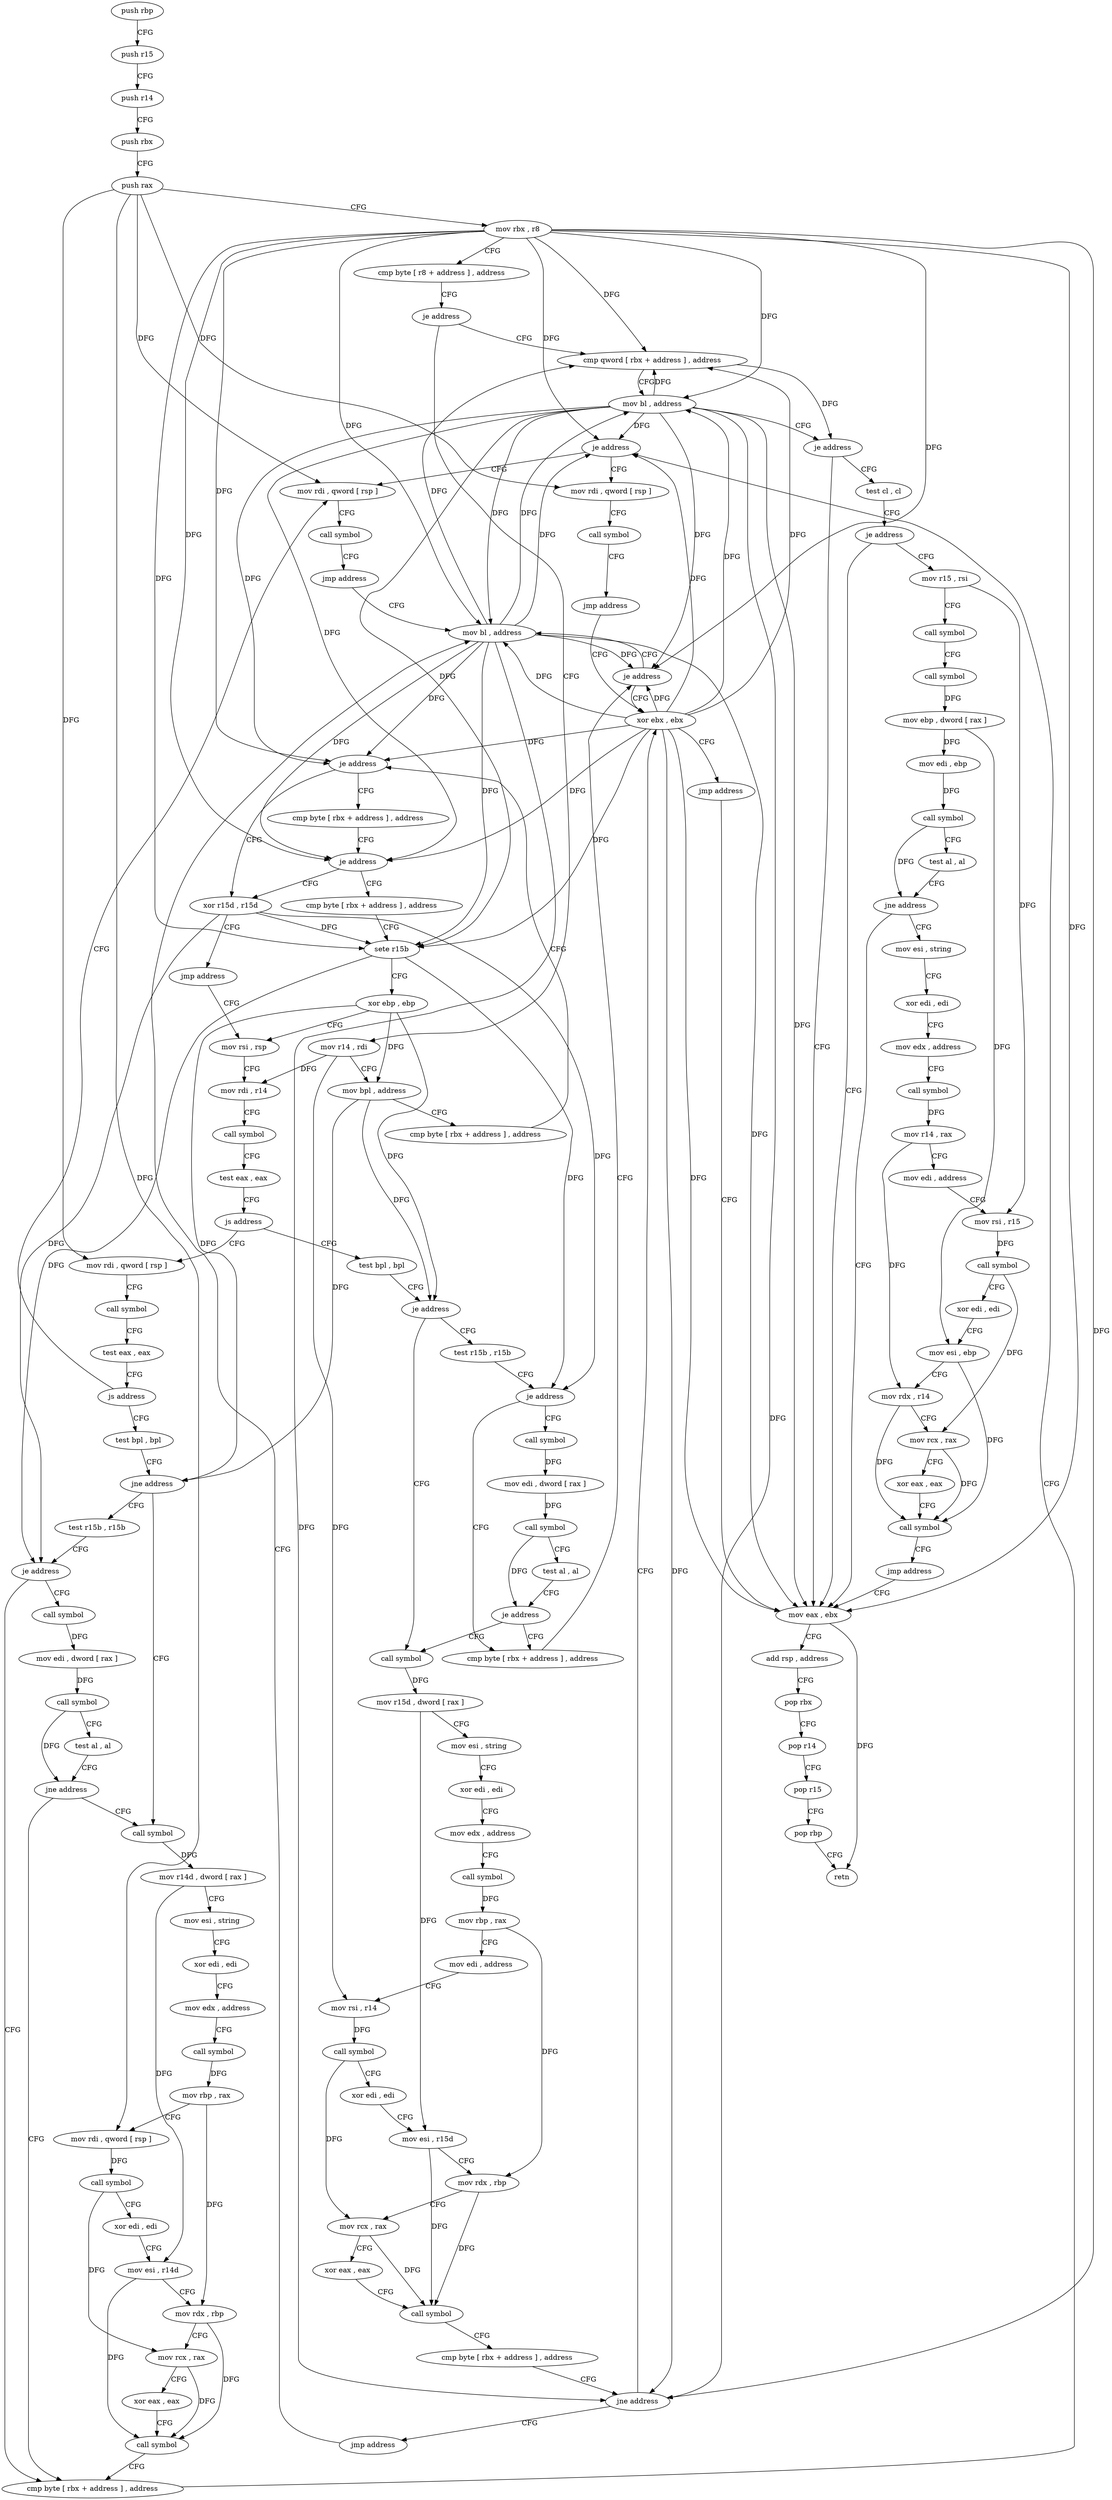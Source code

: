 digraph "func" {
"4211136" [label = "push rbp" ]
"4211137" [label = "push r15" ]
"4211139" [label = "push r14" ]
"4211141" [label = "push rbx" ]
"4211142" [label = "push rax" ]
"4211143" [label = "mov rbx , r8" ]
"4211146" [label = "cmp byte [ r8 + address ] , address" ]
"4211151" [label = "je address" ]
"4211176" [label = "cmp qword [ rbx + address ] , address" ]
"4211153" [label = "mov r14 , rdi" ]
"4211181" [label = "mov bl , address" ]
"4211183" [label = "je address" ]
"4211556" [label = "mov eax , ebx" ]
"4211189" [label = "test cl , cl" ]
"4211156" [label = "mov bpl , address" ]
"4211159" [label = "cmp byte [ rbx + address ] , address" ]
"4211163" [label = "je address" ]
"4211171" [label = "xor r15d , r15d" ]
"4211165" [label = "cmp byte [ rbx + address ] , address" ]
"4211558" [label = "add rsp , address" ]
"4211562" [label = "pop rbx" ]
"4211563" [label = "pop r14" ]
"4211565" [label = "pop r15" ]
"4211567" [label = "pop rbp" ]
"4211568" [label = "retn" ]
"4211191" [label = "je address" ]
"4211197" [label = "mov r15 , rsi" ]
"4211174" [label = "jmp address" ]
"4211292" [label = "mov rsi , rsp" ]
"4211169" [label = "je address" ]
"4211282" [label = "cmp byte [ rbx + address ] , address" ]
"4211200" [label = "call symbol" ]
"4211205" [label = "call symbol" ]
"4211210" [label = "mov ebp , dword [ rax ]" ]
"4211212" [label = "mov edi , ebp" ]
"4211214" [label = "call symbol" ]
"4211219" [label = "test al , al" ]
"4211221" [label = "jne address" ]
"4211227" [label = "mov esi , string" ]
"4211295" [label = "mov rdi , r14" ]
"4211298" [label = "call symbol" ]
"4211303" [label = "test eax , eax" ]
"4211305" [label = "js address" ]
"4211334" [label = "test bpl , bpl" ]
"4211307" [label = "mov rdi , qword [ rsp ]" ]
"4211286" [label = "sete r15b" ]
"4211290" [label = "xor ebp , ebp" ]
"4211232" [label = "xor edi , edi" ]
"4211234" [label = "mov edx , address" ]
"4211239" [label = "call symbol" ]
"4211244" [label = "mov r14 , rax" ]
"4211247" [label = "mov edi , address" ]
"4211252" [label = "mov rsi , r15" ]
"4211255" [label = "call symbol" ]
"4211260" [label = "xor edi , edi" ]
"4211262" [label = "mov esi , ebp" ]
"4211264" [label = "mov rdx , r14" ]
"4211267" [label = "mov rcx , rax" ]
"4211270" [label = "xor eax , eax" ]
"4211272" [label = "call symbol" ]
"4211277" [label = "jmp address" ]
"4211337" [label = "je address" ]
"4211519" [label = "test r15b , r15b" ]
"4211343" [label = "call symbol" ]
"4211311" [label = "call symbol" ]
"4211316" [label = "test eax , eax" ]
"4211318" [label = "js address" ]
"4211417" [label = "test bpl , bpl" ]
"4211320" [label = "mov rdi , qword [ rsp ]" ]
"4211522" [label = "je address" ]
"4211544" [label = "cmp byte [ rbx + address ] , address" ]
"4211524" [label = "call symbol" ]
"4211348" [label = "mov r15d , dword [ rax ]" ]
"4211351" [label = "mov esi , string" ]
"4211356" [label = "xor edi , edi" ]
"4211358" [label = "mov edx , address" ]
"4211363" [label = "call symbol" ]
"4211368" [label = "mov rbp , rax" ]
"4211371" [label = "mov edi , address" ]
"4211376" [label = "mov rsi , r14" ]
"4211379" [label = "call symbol" ]
"4211384" [label = "xor edi , edi" ]
"4211386" [label = "mov esi , r15d" ]
"4211389" [label = "mov rdx , rbp" ]
"4211392" [label = "mov rcx , rax" ]
"4211395" [label = "xor eax , eax" ]
"4211397" [label = "call symbol" ]
"4211402" [label = "cmp byte [ rbx + address ] , address" ]
"4211406" [label = "jne address" ]
"4211550" [label = "xor ebx , ebx" ]
"4211412" [label = "jmp address" ]
"4211420" [label = "jne address" ]
"4211443" [label = "call symbol" ]
"4211422" [label = "test r15b , r15b" ]
"4211324" [label = "call symbol" ]
"4211329" [label = "jmp address" ]
"4211554" [label = "mov bl , address" ]
"4211548" [label = "je address" ]
"4211529" [label = "mov edi , dword [ rax ]" ]
"4211531" [label = "call symbol" ]
"4211536" [label = "test al , al" ]
"4211538" [label = "je address" ]
"4211552" [label = "jmp address" ]
"4211448" [label = "mov r14d , dword [ rax ]" ]
"4211451" [label = "mov esi , string" ]
"4211456" [label = "xor edi , edi" ]
"4211458" [label = "mov edx , address" ]
"4211463" [label = "call symbol" ]
"4211468" [label = "mov rbp , rax" ]
"4211471" [label = "mov rdi , qword [ rsp ]" ]
"4211475" [label = "call symbol" ]
"4211480" [label = "xor edi , edi" ]
"4211482" [label = "mov esi , r14d" ]
"4211485" [label = "mov rdx , rbp" ]
"4211488" [label = "mov rcx , rax" ]
"4211491" [label = "xor eax , eax" ]
"4211493" [label = "call symbol" ]
"4211498" [label = "cmp byte [ rbx + address ] , address" ]
"4211425" [label = "je address" ]
"4211427" [label = "call symbol" ]
"4211508" [label = "mov rdi , qword [ rsp ]" ]
"4211512" [label = "call symbol" ]
"4211517" [label = "jmp address" ]
"4211502" [label = "je address" ]
"4211432" [label = "mov edi , dword [ rax ]" ]
"4211434" [label = "call symbol" ]
"4211439" [label = "test al , al" ]
"4211441" [label = "jne address" ]
"4211136" -> "4211137" [ label = "CFG" ]
"4211137" -> "4211139" [ label = "CFG" ]
"4211139" -> "4211141" [ label = "CFG" ]
"4211141" -> "4211142" [ label = "CFG" ]
"4211142" -> "4211143" [ label = "CFG" ]
"4211142" -> "4211307" [ label = "DFG" ]
"4211142" -> "4211320" [ label = "DFG" ]
"4211142" -> "4211471" [ label = "DFG" ]
"4211142" -> "4211508" [ label = "DFG" ]
"4211143" -> "4211146" [ label = "CFG" ]
"4211143" -> "4211176" [ label = "DFG" ]
"4211143" -> "4211181" [ label = "DFG" ]
"4211143" -> "4211163" [ label = "DFG" ]
"4211143" -> "4211556" [ label = "DFG" ]
"4211143" -> "4211169" [ label = "DFG" ]
"4211143" -> "4211286" [ label = "DFG" ]
"4211143" -> "4211406" [ label = "DFG" ]
"4211143" -> "4211548" [ label = "DFG" ]
"4211143" -> "4211554" [ label = "DFG" ]
"4211143" -> "4211502" [ label = "DFG" ]
"4211146" -> "4211151" [ label = "CFG" ]
"4211151" -> "4211176" [ label = "CFG" ]
"4211151" -> "4211153" [ label = "CFG" ]
"4211176" -> "4211181" [ label = "CFG" ]
"4211176" -> "4211183" [ label = "DFG" ]
"4211153" -> "4211156" [ label = "CFG" ]
"4211153" -> "4211295" [ label = "DFG" ]
"4211153" -> "4211376" [ label = "DFG" ]
"4211181" -> "4211183" [ label = "CFG" ]
"4211181" -> "4211176" [ label = "DFG" ]
"4211181" -> "4211163" [ label = "DFG" ]
"4211181" -> "4211556" [ label = "DFG" ]
"4211181" -> "4211169" [ label = "DFG" ]
"4211181" -> "4211286" [ label = "DFG" ]
"4211181" -> "4211406" [ label = "DFG" ]
"4211181" -> "4211548" [ label = "DFG" ]
"4211181" -> "4211554" [ label = "DFG" ]
"4211181" -> "4211502" [ label = "DFG" ]
"4211183" -> "4211556" [ label = "CFG" ]
"4211183" -> "4211189" [ label = "CFG" ]
"4211556" -> "4211558" [ label = "CFG" ]
"4211556" -> "4211568" [ label = "DFG" ]
"4211189" -> "4211191" [ label = "CFG" ]
"4211156" -> "4211159" [ label = "CFG" ]
"4211156" -> "4211337" [ label = "DFG" ]
"4211156" -> "4211420" [ label = "DFG" ]
"4211159" -> "4211163" [ label = "CFG" ]
"4211163" -> "4211171" [ label = "CFG" ]
"4211163" -> "4211165" [ label = "CFG" ]
"4211171" -> "4211174" [ label = "CFG" ]
"4211171" -> "4211286" [ label = "DFG" ]
"4211171" -> "4211522" [ label = "DFG" ]
"4211171" -> "4211425" [ label = "DFG" ]
"4211165" -> "4211169" [ label = "CFG" ]
"4211558" -> "4211562" [ label = "CFG" ]
"4211562" -> "4211563" [ label = "CFG" ]
"4211563" -> "4211565" [ label = "CFG" ]
"4211565" -> "4211567" [ label = "CFG" ]
"4211567" -> "4211568" [ label = "CFG" ]
"4211191" -> "4211556" [ label = "CFG" ]
"4211191" -> "4211197" [ label = "CFG" ]
"4211197" -> "4211200" [ label = "CFG" ]
"4211197" -> "4211252" [ label = "DFG" ]
"4211174" -> "4211292" [ label = "CFG" ]
"4211292" -> "4211295" [ label = "CFG" ]
"4211169" -> "4211282" [ label = "CFG" ]
"4211169" -> "4211171" [ label = "CFG" ]
"4211282" -> "4211286" [ label = "CFG" ]
"4211200" -> "4211205" [ label = "CFG" ]
"4211205" -> "4211210" [ label = "DFG" ]
"4211210" -> "4211212" [ label = "DFG" ]
"4211210" -> "4211262" [ label = "DFG" ]
"4211212" -> "4211214" [ label = "DFG" ]
"4211214" -> "4211219" [ label = "CFG" ]
"4211214" -> "4211221" [ label = "DFG" ]
"4211219" -> "4211221" [ label = "CFG" ]
"4211221" -> "4211556" [ label = "CFG" ]
"4211221" -> "4211227" [ label = "CFG" ]
"4211227" -> "4211232" [ label = "CFG" ]
"4211295" -> "4211298" [ label = "CFG" ]
"4211298" -> "4211303" [ label = "CFG" ]
"4211303" -> "4211305" [ label = "CFG" ]
"4211305" -> "4211334" [ label = "CFG" ]
"4211305" -> "4211307" [ label = "CFG" ]
"4211334" -> "4211337" [ label = "CFG" ]
"4211307" -> "4211311" [ label = "CFG" ]
"4211286" -> "4211290" [ label = "CFG" ]
"4211286" -> "4211522" [ label = "DFG" ]
"4211286" -> "4211425" [ label = "DFG" ]
"4211290" -> "4211292" [ label = "CFG" ]
"4211290" -> "4211156" [ label = "DFG" ]
"4211290" -> "4211337" [ label = "DFG" ]
"4211290" -> "4211420" [ label = "DFG" ]
"4211232" -> "4211234" [ label = "CFG" ]
"4211234" -> "4211239" [ label = "CFG" ]
"4211239" -> "4211244" [ label = "DFG" ]
"4211244" -> "4211247" [ label = "CFG" ]
"4211244" -> "4211264" [ label = "DFG" ]
"4211247" -> "4211252" [ label = "CFG" ]
"4211252" -> "4211255" [ label = "DFG" ]
"4211255" -> "4211260" [ label = "CFG" ]
"4211255" -> "4211267" [ label = "DFG" ]
"4211260" -> "4211262" [ label = "CFG" ]
"4211262" -> "4211264" [ label = "CFG" ]
"4211262" -> "4211272" [ label = "DFG" ]
"4211264" -> "4211267" [ label = "CFG" ]
"4211264" -> "4211272" [ label = "DFG" ]
"4211267" -> "4211270" [ label = "CFG" ]
"4211267" -> "4211272" [ label = "DFG" ]
"4211270" -> "4211272" [ label = "CFG" ]
"4211272" -> "4211277" [ label = "CFG" ]
"4211277" -> "4211556" [ label = "CFG" ]
"4211337" -> "4211519" [ label = "CFG" ]
"4211337" -> "4211343" [ label = "CFG" ]
"4211519" -> "4211522" [ label = "CFG" ]
"4211343" -> "4211348" [ label = "DFG" ]
"4211311" -> "4211316" [ label = "CFG" ]
"4211316" -> "4211318" [ label = "CFG" ]
"4211318" -> "4211417" [ label = "CFG" ]
"4211318" -> "4211320" [ label = "CFG" ]
"4211417" -> "4211420" [ label = "CFG" ]
"4211320" -> "4211324" [ label = "CFG" ]
"4211522" -> "4211544" [ label = "CFG" ]
"4211522" -> "4211524" [ label = "CFG" ]
"4211544" -> "4211548" [ label = "CFG" ]
"4211524" -> "4211529" [ label = "DFG" ]
"4211348" -> "4211351" [ label = "CFG" ]
"4211348" -> "4211386" [ label = "DFG" ]
"4211351" -> "4211356" [ label = "CFG" ]
"4211356" -> "4211358" [ label = "CFG" ]
"4211358" -> "4211363" [ label = "CFG" ]
"4211363" -> "4211368" [ label = "DFG" ]
"4211368" -> "4211371" [ label = "CFG" ]
"4211368" -> "4211389" [ label = "DFG" ]
"4211371" -> "4211376" [ label = "CFG" ]
"4211376" -> "4211379" [ label = "DFG" ]
"4211379" -> "4211384" [ label = "CFG" ]
"4211379" -> "4211392" [ label = "DFG" ]
"4211384" -> "4211386" [ label = "CFG" ]
"4211386" -> "4211389" [ label = "CFG" ]
"4211386" -> "4211397" [ label = "DFG" ]
"4211389" -> "4211392" [ label = "CFG" ]
"4211389" -> "4211397" [ label = "DFG" ]
"4211392" -> "4211395" [ label = "CFG" ]
"4211392" -> "4211397" [ label = "DFG" ]
"4211395" -> "4211397" [ label = "CFG" ]
"4211397" -> "4211402" [ label = "CFG" ]
"4211402" -> "4211406" [ label = "CFG" ]
"4211406" -> "4211550" [ label = "CFG" ]
"4211406" -> "4211412" [ label = "CFG" ]
"4211550" -> "4211552" [ label = "CFG" ]
"4211550" -> "4211176" [ label = "DFG" ]
"4211550" -> "4211181" [ label = "DFG" ]
"4211550" -> "4211163" [ label = "DFG" ]
"4211550" -> "4211556" [ label = "DFG" ]
"4211550" -> "4211169" [ label = "DFG" ]
"4211550" -> "4211286" [ label = "DFG" ]
"4211550" -> "4211406" [ label = "DFG" ]
"4211550" -> "4211548" [ label = "DFG" ]
"4211550" -> "4211554" [ label = "DFG" ]
"4211550" -> "4211502" [ label = "DFG" ]
"4211412" -> "4211554" [ label = "CFG" ]
"4211420" -> "4211443" [ label = "CFG" ]
"4211420" -> "4211422" [ label = "CFG" ]
"4211443" -> "4211448" [ label = "DFG" ]
"4211422" -> "4211425" [ label = "CFG" ]
"4211324" -> "4211329" [ label = "CFG" ]
"4211329" -> "4211554" [ label = "CFG" ]
"4211554" -> "4211556" [ label = "DFG" ]
"4211554" -> "4211176" [ label = "DFG" ]
"4211554" -> "4211181" [ label = "DFG" ]
"4211554" -> "4211163" [ label = "DFG" ]
"4211554" -> "4211169" [ label = "DFG" ]
"4211554" -> "4211286" [ label = "DFG" ]
"4211554" -> "4211406" [ label = "DFG" ]
"4211554" -> "4211548" [ label = "DFG" ]
"4211554" -> "4211502" [ label = "DFG" ]
"4211548" -> "4211554" [ label = "CFG" ]
"4211548" -> "4211550" [ label = "CFG" ]
"4211529" -> "4211531" [ label = "DFG" ]
"4211531" -> "4211536" [ label = "CFG" ]
"4211531" -> "4211538" [ label = "DFG" ]
"4211536" -> "4211538" [ label = "CFG" ]
"4211538" -> "4211343" [ label = "CFG" ]
"4211538" -> "4211544" [ label = "CFG" ]
"4211552" -> "4211556" [ label = "CFG" ]
"4211448" -> "4211451" [ label = "CFG" ]
"4211448" -> "4211482" [ label = "DFG" ]
"4211451" -> "4211456" [ label = "CFG" ]
"4211456" -> "4211458" [ label = "CFG" ]
"4211458" -> "4211463" [ label = "CFG" ]
"4211463" -> "4211468" [ label = "DFG" ]
"4211468" -> "4211471" [ label = "CFG" ]
"4211468" -> "4211485" [ label = "DFG" ]
"4211471" -> "4211475" [ label = "DFG" ]
"4211475" -> "4211480" [ label = "CFG" ]
"4211475" -> "4211488" [ label = "DFG" ]
"4211480" -> "4211482" [ label = "CFG" ]
"4211482" -> "4211485" [ label = "CFG" ]
"4211482" -> "4211493" [ label = "DFG" ]
"4211485" -> "4211488" [ label = "CFG" ]
"4211485" -> "4211493" [ label = "DFG" ]
"4211488" -> "4211491" [ label = "CFG" ]
"4211488" -> "4211493" [ label = "DFG" ]
"4211491" -> "4211493" [ label = "CFG" ]
"4211493" -> "4211498" [ label = "CFG" ]
"4211498" -> "4211502" [ label = "CFG" ]
"4211425" -> "4211498" [ label = "CFG" ]
"4211425" -> "4211427" [ label = "CFG" ]
"4211427" -> "4211432" [ label = "DFG" ]
"4211508" -> "4211512" [ label = "CFG" ]
"4211512" -> "4211517" [ label = "CFG" ]
"4211517" -> "4211550" [ label = "CFG" ]
"4211502" -> "4211320" [ label = "CFG" ]
"4211502" -> "4211508" [ label = "CFG" ]
"4211432" -> "4211434" [ label = "DFG" ]
"4211434" -> "4211439" [ label = "CFG" ]
"4211434" -> "4211441" [ label = "DFG" ]
"4211439" -> "4211441" [ label = "CFG" ]
"4211441" -> "4211498" [ label = "CFG" ]
"4211441" -> "4211443" [ label = "CFG" ]
}
